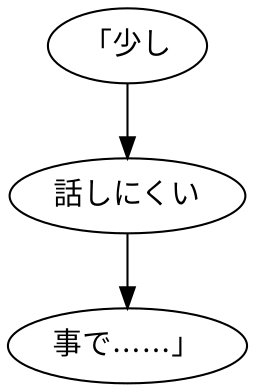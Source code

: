 digraph graph7251 {
	node0 [label="「少し"];
	node1 [label="話しにくい"];
	node2 [label="事で……」"];
	node0 -> node1;
	node1 -> node2;
}
